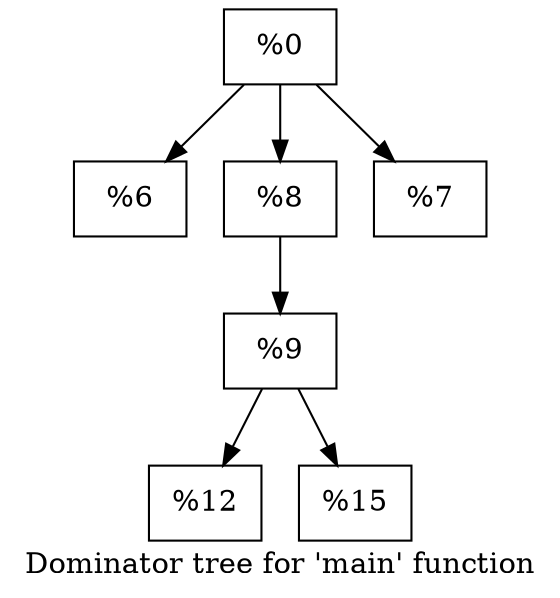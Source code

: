 digraph "Dominator tree for 'main' function" {
	label="Dominator tree for 'main' function";

	Node0x23b4330 [shape=record,label="{%0}"];
	Node0x23b4330 -> Node0x23a9370;
	Node0x23b4330 -> Node0x23b3e80;
	Node0x23b4330 -> Node0x23b44d0;
	Node0x23a9370 [shape=record,label="{%6}"];
	Node0x23b3e80 [shape=record,label="{%8}"];
	Node0x23b3e80 -> Node0x23b4410;
	Node0x23b4410 [shape=record,label="{%9}"];
	Node0x23b4410 -> Node0x23b4450;
	Node0x23b4410 -> Node0x23b4490;
	Node0x23b4450 [shape=record,label="{%12}"];
	Node0x23b4490 [shape=record,label="{%15}"];
	Node0x23b44d0 [shape=record,label="{%7}"];
}
